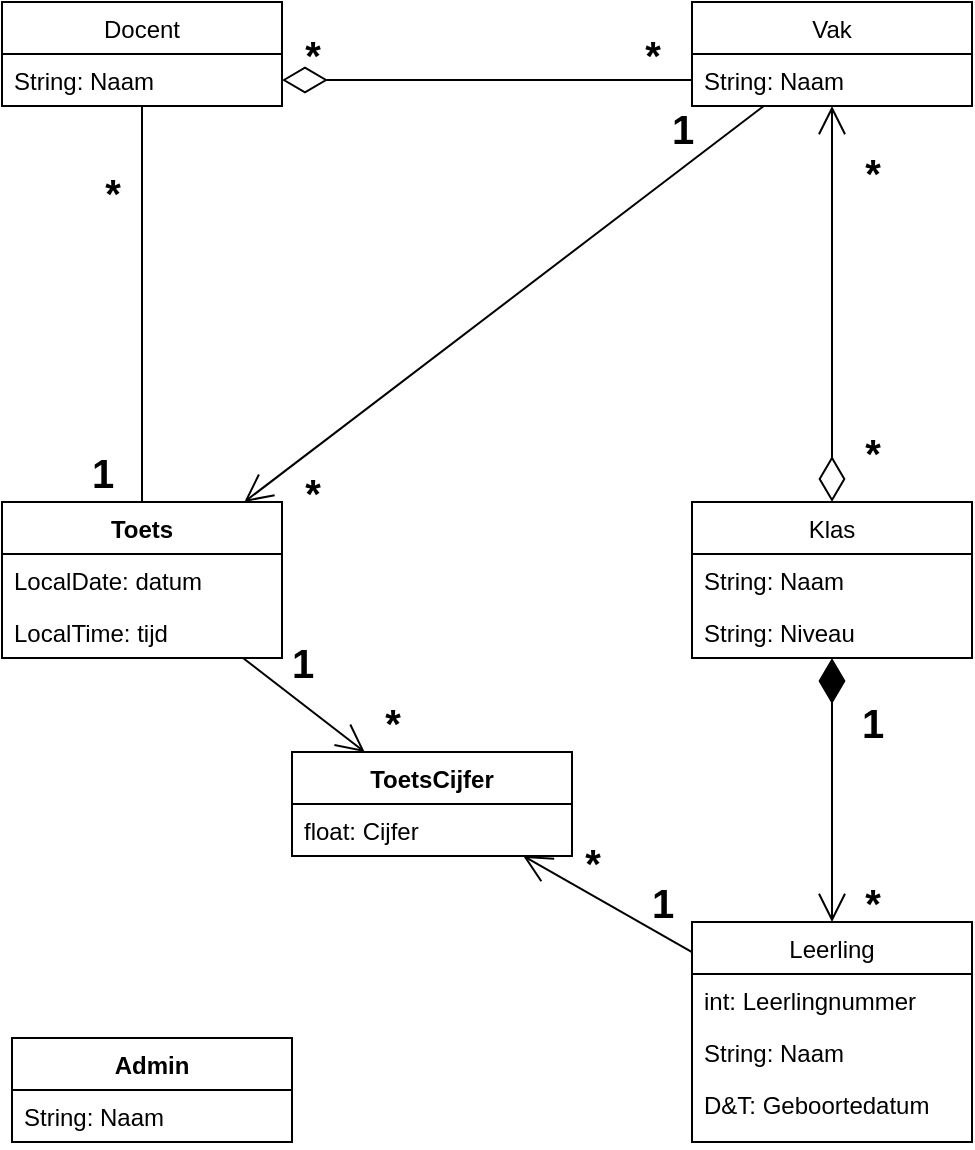 <mxfile version="13.5.5" type="device"><diagram id="BTmoAk8FPDjdw33fMetG" name="Page-1"><mxGraphModel dx="1888" dy="1648" grid="1" gridSize="10" guides="1" tooltips="1" connect="1" arrows="1" fold="1" page="1" pageScale="1" pageWidth="850" pageHeight="1100" math="0" shadow="0"><root><mxCell id="0"/><mxCell id="1" parent="0"/><mxCell id="AvC1LczeSgzYEv59syQH-23" value="" style="endArrow=open;endFill=1;endSize=12;html=1;startArrow=diamondThin;startFill=0;startSize=20;" parent="1" source="AvC1LczeSgzYEv59syQH-5" target="AvC1LczeSgzYEv59syQH-17" edge="1"><mxGeometry width="160" relative="1" as="geometry"><mxPoint x="270" y="-370" as="sourcePoint"/><mxPoint x="430" y="-370" as="targetPoint"/></mxGeometry></mxCell><mxCell id="AvC1LczeSgzYEv59syQH-17" value="Vak" style="swimlane;fontStyle=0;childLayout=stackLayout;horizontal=1;startSize=26;fillColor=none;horizontalStack=0;resizeParent=1;resizeParentMax=0;resizeLast=0;collapsible=1;marginBottom=0;" parent="1" vertex="1"><mxGeometry x="130" y="-750" width="140" height="52" as="geometry"/></mxCell><mxCell id="AvC1LczeSgzYEv59syQH-18" value="String: Naam" style="text;strokeColor=none;fillColor=none;align=left;verticalAlign=top;spacingLeft=4;spacingRight=4;overflow=hidden;rotatable=0;points=[[0,0.5],[1,0.5]];portConstraint=eastwest;" parent="AvC1LczeSgzYEv59syQH-17" vertex="1"><mxGeometry y="26" width="140" height="26" as="geometry"/></mxCell><mxCell id="AvC1LczeSgzYEv59syQH-24" value="" style="endArrow=open;endFill=1;endSize=12;html=1;startArrow=diamondThin;startFill=1;sourcePerimeterSpacing=0;startSize=20;" parent="1" source="AvC1LczeSgzYEv59syQH-5" target="AvC1LczeSgzYEv59syQH-1" edge="1"><mxGeometry width="160" relative="1" as="geometry"><mxPoint x="270" y="-370" as="sourcePoint"/><mxPoint x="430" y="-370" as="targetPoint"/></mxGeometry></mxCell><mxCell id="AvC1LczeSgzYEv59syQH-1" value="Leerling" style="swimlane;fontStyle=0;childLayout=stackLayout;horizontal=1;startSize=26;fillColor=none;horizontalStack=0;resizeParent=1;resizeParentMax=0;resizeLast=0;collapsible=1;marginBottom=0;" parent="1" vertex="1"><mxGeometry x="130" y="-290" width="140" height="110" as="geometry"/></mxCell><mxCell id="AvC1LczeSgzYEv59syQH-2" value="int: Leerlingnummer" style="text;strokeColor=none;fillColor=none;align=left;verticalAlign=top;spacingLeft=4;spacingRight=4;overflow=hidden;rotatable=0;points=[[0,0.5],[1,0.5]];portConstraint=eastwest;" parent="AvC1LczeSgzYEv59syQH-1" vertex="1"><mxGeometry y="26" width="140" height="26" as="geometry"/></mxCell><mxCell id="AvC1LczeSgzYEv59syQH-3" value="String: Naam" style="text;strokeColor=none;fillColor=none;align=left;verticalAlign=top;spacingLeft=4;spacingRight=4;overflow=hidden;rotatable=0;points=[[0,0.5],[1,0.5]];portConstraint=eastwest;" parent="AvC1LczeSgzYEv59syQH-1" vertex="1"><mxGeometry y="52" width="140" height="26" as="geometry"/></mxCell><mxCell id="AvC1LczeSgzYEv59syQH-4" value="D&amp;T: Geboortedatum" style="text;strokeColor=none;fillColor=none;align=left;verticalAlign=top;spacingLeft=4;spacingRight=4;overflow=hidden;rotatable=0;points=[[0,0.5],[1,0.5]];portConstraint=eastwest;" parent="AvC1LczeSgzYEv59syQH-1" vertex="1"><mxGeometry y="78" width="140" height="32" as="geometry"/></mxCell><mxCell id="AvC1LczeSgzYEv59syQH-25" value="" style="endArrow=none;endFill=0;endSize=12;html=1;startArrow=diamondThin;startFill=0;startSize=20;" parent="1" source="AvC1LczeSgzYEv59syQH-10" target="AvC1LczeSgzYEv59syQH-18" edge="1"><mxGeometry width="160" relative="1" as="geometry"><mxPoint x="460" y="-699" as="sourcePoint"/><mxPoint x="430" y="-370" as="targetPoint"/></mxGeometry></mxCell><mxCell id="AvC1LczeSgzYEv59syQH-30" value="*" style="text;html=1;align=center;verticalAlign=middle;resizable=0;points=[];autosize=1;fontSize=20;fontStyle=1" parent="1" vertex="1"><mxGeometry x="100" y="-739" width="20" height="30" as="geometry"/></mxCell><mxCell id="AvC1LczeSgzYEv59syQH-31" value="*" style="text;html=1;align=center;verticalAlign=middle;resizable=0;points=[];autosize=1;fontSize=20;fontStyle=1" parent="1" vertex="1"><mxGeometry x="-70" y="-739" width="20" height="30" as="geometry"/></mxCell><mxCell id="AvC1LczeSgzYEv59syQH-32" value="*" style="text;html=1;align=center;verticalAlign=middle;resizable=0;points=[];autosize=1;fontSize=20;fontStyle=1" parent="1" vertex="1"><mxGeometry x="210" y="-540" width="20" height="30" as="geometry"/></mxCell><mxCell id="AvC1LczeSgzYEv59syQH-33" value="*" style="text;html=1;align=center;verticalAlign=middle;resizable=0;points=[];autosize=1;fontSize=20;fontStyle=1" parent="1" vertex="1"><mxGeometry x="210" y="-680" width="20" height="30" as="geometry"/></mxCell><mxCell id="AvC1LczeSgzYEv59syQH-34" value="1" style="text;html=1;align=center;verticalAlign=middle;resizable=0;points=[];autosize=1;fontSize=20;fontStyle=1" parent="1" vertex="1"><mxGeometry x="205" y="-405" width="30" height="30" as="geometry"/></mxCell><mxCell id="AvC1LczeSgzYEv59syQH-35" value="*" style="text;html=1;align=center;verticalAlign=middle;resizable=0;points=[];autosize=1;fontSize=20;fontStyle=1" parent="1" vertex="1"><mxGeometry x="210" y="-315" width="20" height="30" as="geometry"/></mxCell><mxCell id="AvC1LczeSgzYEv59syQH-5" value="Klas" style="swimlane;fontStyle=0;childLayout=stackLayout;horizontal=1;startSize=26;fillColor=none;horizontalStack=0;resizeParent=1;resizeParentMax=0;resizeLast=0;collapsible=1;marginBottom=0;" parent="1" vertex="1"><mxGeometry x="130" y="-500" width="140" height="78" as="geometry"/></mxCell><mxCell id="AvC1LczeSgzYEv59syQH-6" value="String: Naam" style="text;strokeColor=none;fillColor=none;align=left;verticalAlign=top;spacingLeft=4;spacingRight=4;overflow=hidden;rotatable=0;points=[[0,0.5],[1,0.5]];portConstraint=eastwest;" parent="AvC1LczeSgzYEv59syQH-5" vertex="1"><mxGeometry y="26" width="140" height="26" as="geometry"/></mxCell><mxCell id="AvC1LczeSgzYEv59syQH-7" value="String: Niveau" style="text;strokeColor=none;fillColor=none;align=left;verticalAlign=top;spacingLeft=4;spacingRight=4;overflow=hidden;rotatable=0;points=[[0,0.5],[1,0.5]];portConstraint=eastwest;" parent="AvC1LczeSgzYEv59syQH-5" vertex="1"><mxGeometry y="52" width="140" height="26" as="geometry"/></mxCell><mxCell id="Er3JqtpV3Wg_y_M2TmGJ-5" value="" style="endArrow=open;html=1;endFill=0;startSize=20;endSize=12;" parent="1" source="AvC1LczeSgzYEv59syQH-1" target="NsBqqESqAtVtiCpv0U49-4" edge="1"><mxGeometry width="50" height="50" relative="1" as="geometry"><mxPoint x="140" y="-470" as="sourcePoint"/><mxPoint x="-30" y="-140" as="targetPoint"/></mxGeometry></mxCell><mxCell id="Er3JqtpV3Wg_y_M2TmGJ-16" value="" style="endArrow=none;html=1;endFill=0;startArrow=open;startFill=0;endSize=12;startSize=12;" parent="1" source="NsBqqESqAtVtiCpv0U49-4" target="NsBqqESqAtVtiCpv0U49-9" edge="1"><mxGeometry width="50" height="50" relative="1" as="geometry"><mxPoint x="-410" y="-320" as="sourcePoint"/><mxPoint x="-360" y="-370" as="targetPoint"/></mxGeometry></mxCell><mxCell id="Er3JqtpV3Wg_y_M2TmGJ-17" value="" style="endArrow=none;html=1;endFill=0;startArrow=open;startFill=0;endSize=12;startSize=12;" parent="1" source="NsBqqESqAtVtiCpv0U49-9" target="AvC1LczeSgzYEv59syQH-17" edge="1"><mxGeometry width="50" height="50" relative="1" as="geometry"><mxPoint x="-20" y="-620" as="sourcePoint"/><mxPoint x="30" y="-670" as="targetPoint"/></mxGeometry></mxCell><mxCell id="Er3JqtpV3Wg_y_M2TmGJ-18" value="&lt;font style=&quot;font-size: 20px&quot;&gt;*&lt;/font&gt;" style="text;html=1;align=center;verticalAlign=middle;resizable=0;points=[];autosize=1;fontStyle=1" parent="1" vertex="1"><mxGeometry x="70" y="-330" width="20" height="20" as="geometry"/></mxCell><mxCell id="Er3JqtpV3Wg_y_M2TmGJ-19" value="&lt;font style=&quot;font-size: 20px&quot;&gt;1&lt;/font&gt;" style="text;html=1;align=center;verticalAlign=middle;resizable=0;points=[];autosize=1;fontStyle=1;fontSize=20;" parent="1" vertex="1"><mxGeometry x="100" y="-315" width="30" height="30" as="geometry"/></mxCell><mxCell id="Er3JqtpV3Wg_y_M2TmGJ-20" value="&lt;b&gt;1&lt;/b&gt;" style="text;html=1;align=center;verticalAlign=middle;resizable=0;points=[];autosize=1;fontSize=20;" parent="1" vertex="1"><mxGeometry x="-80" y="-435" width="30" height="30" as="geometry"/></mxCell><mxCell id="Er3JqtpV3Wg_y_M2TmGJ-22" value="&lt;b&gt;*&lt;/b&gt;" style="text;html=1;align=center;verticalAlign=middle;resizable=0;points=[];autosize=1;fontSize=20;" parent="1" vertex="1"><mxGeometry x="-30" y="-405" width="20" height="30" as="geometry"/></mxCell><mxCell id="Er3JqtpV3Wg_y_M2TmGJ-23" value="*" style="text;html=1;align=center;verticalAlign=middle;resizable=0;points=[];autosize=1;fontSize=20;fontStyle=1" parent="1" vertex="1"><mxGeometry x="-70" y="-520" width="20" height="30" as="geometry"/></mxCell><mxCell id="Er3JqtpV3Wg_y_M2TmGJ-24" value="1" style="text;html=1;align=center;verticalAlign=middle;resizable=0;points=[];autosize=1;fontSize=20;fontStyle=1" parent="1" vertex="1"><mxGeometry x="110" y="-702" width="30" height="30" as="geometry"/></mxCell><mxCell id="NsBqqESqAtVtiCpv0U49-1" value="" style="endArrow=none;html=1;" edge="1" parent="1" source="NsBqqESqAtVtiCpv0U49-9" target="AvC1LczeSgzYEv59syQH-9"><mxGeometry width="50" height="50" relative="1" as="geometry"><mxPoint x="-150" y="-510" as="sourcePoint"/><mxPoint x="310" y="-540" as="targetPoint"/></mxGeometry></mxCell><mxCell id="NsBqqESqAtVtiCpv0U49-2" value="&lt;b&gt;1&lt;/b&gt;" style="text;html=1;align=center;verticalAlign=middle;resizable=0;points=[];autosize=1;fontSize=20;" vertex="1" parent="1"><mxGeometry x="-180" y="-530" width="30" height="30" as="geometry"/></mxCell><mxCell id="NsBqqESqAtVtiCpv0U49-3" value="*" style="text;html=1;align=center;verticalAlign=middle;resizable=0;points=[];autosize=1;fontSize=20;fontStyle=1" vertex="1" parent="1"><mxGeometry x="-170" y="-670" width="20" height="30" as="geometry"/></mxCell><mxCell id="Er3JqtpV3Wg_y_M2TmGJ-6" value="Admin&#10;" style="swimlane;fontStyle=1;align=center;verticalAlign=top;childLayout=stackLayout;horizontal=1;startSize=26;horizontalStack=0;resizeParent=1;resizeParentMax=0;resizeLast=0;collapsible=1;marginBottom=0;" parent="1" vertex="1"><mxGeometry x="-210" y="-232" width="140" height="52" as="geometry"/></mxCell><mxCell id="Er3JqtpV3Wg_y_M2TmGJ-7" value="String: Naam" style="text;strokeColor=none;fillColor=none;align=left;verticalAlign=top;spacingLeft=4;spacingRight=4;overflow=hidden;rotatable=0;points=[[0,0.5],[1,0.5]];portConstraint=eastwest;" parent="Er3JqtpV3Wg_y_M2TmGJ-6" vertex="1"><mxGeometry y="26" width="140" height="26" as="geometry"/></mxCell><mxCell id="AvC1LczeSgzYEv59syQH-9" value="Docent" style="swimlane;fontStyle=0;childLayout=stackLayout;horizontal=1;startSize=26;fillColor=none;horizontalStack=0;resizeParent=1;resizeParentMax=0;resizeLast=0;collapsible=1;marginBottom=0;" parent="1" vertex="1"><mxGeometry x="-215" y="-750" width="140" height="52" as="geometry"/></mxCell><mxCell id="AvC1LczeSgzYEv59syQH-10" value="String: Naam" style="text;strokeColor=none;fillColor=none;align=left;verticalAlign=top;spacingLeft=4;spacingRight=4;overflow=hidden;rotatable=0;points=[[0,0.5],[1,0.5]];portConstraint=eastwest;" parent="AvC1LczeSgzYEv59syQH-9" vertex="1"><mxGeometry y="26" width="140" height="26" as="geometry"/></mxCell><mxCell id="NsBqqESqAtVtiCpv0U49-4" value="ToetsCijfer" style="swimlane;fontStyle=1;childLayout=stackLayout;horizontal=1;startSize=26;fillColor=none;horizontalStack=0;resizeParent=1;resizeParentMax=0;resizeLast=0;collapsible=1;marginBottom=0;" vertex="1" parent="1"><mxGeometry x="-70" y="-375" width="140" height="52" as="geometry"/></mxCell><mxCell id="NsBqqESqAtVtiCpv0U49-5" value="float: Cijfer" style="text;strokeColor=none;fillColor=none;align=left;verticalAlign=top;spacingLeft=4;spacingRight=4;overflow=hidden;rotatable=0;points=[[0,0.5],[1,0.5]];portConstraint=eastwest;" vertex="1" parent="NsBqqESqAtVtiCpv0U49-4"><mxGeometry y="26" width="140" height="26" as="geometry"/></mxCell><mxCell id="NsBqqESqAtVtiCpv0U49-9" value="Toets" style="swimlane;fontStyle=1;childLayout=stackLayout;horizontal=1;startSize=26;fillColor=none;horizontalStack=0;resizeParent=1;resizeParentMax=0;resizeLast=0;collapsible=1;marginBottom=0;" vertex="1" parent="1"><mxGeometry x="-215" y="-500" width="140" height="78" as="geometry"/></mxCell><mxCell id="NsBqqESqAtVtiCpv0U49-10" value="LocalDate: datum" style="text;strokeColor=none;fillColor=none;align=left;verticalAlign=top;spacingLeft=4;spacingRight=4;overflow=hidden;rotatable=0;points=[[0,0.5],[1,0.5]];portConstraint=eastwest;" vertex="1" parent="NsBqqESqAtVtiCpv0U49-9"><mxGeometry y="26" width="140" height="26" as="geometry"/></mxCell><mxCell id="NsBqqESqAtVtiCpv0U49-11" value="LocalTime: tijd" style="text;strokeColor=none;fillColor=none;align=left;verticalAlign=top;spacingLeft=4;spacingRight=4;overflow=hidden;rotatable=0;points=[[0,0.5],[1,0.5]];portConstraint=eastwest;" vertex="1" parent="NsBqqESqAtVtiCpv0U49-9"><mxGeometry y="52" width="140" height="26" as="geometry"/></mxCell></root></mxGraphModel></diagram></mxfile>
